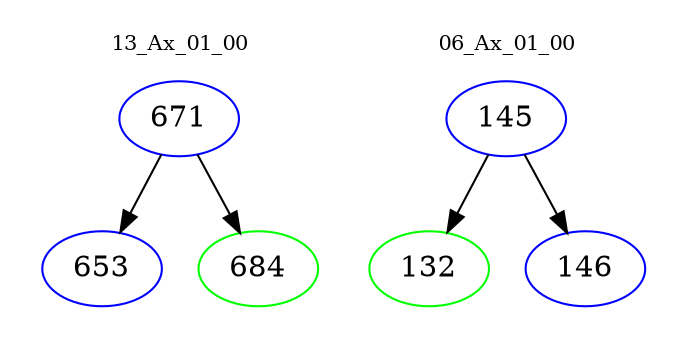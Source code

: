digraph{
subgraph cluster_0 {
color = white
label = "13_Ax_01_00";
fontsize=10;
T0_671 [label="671", color="blue"]
T0_671 -> T0_653 [color="black"]
T0_653 [label="653", color="blue"]
T0_671 -> T0_684 [color="black"]
T0_684 [label="684", color="green"]
}
subgraph cluster_1 {
color = white
label = "06_Ax_01_00";
fontsize=10;
T1_145 [label="145", color="blue"]
T1_145 -> T1_132 [color="black"]
T1_132 [label="132", color="green"]
T1_145 -> T1_146 [color="black"]
T1_146 [label="146", color="blue"]
}
}
